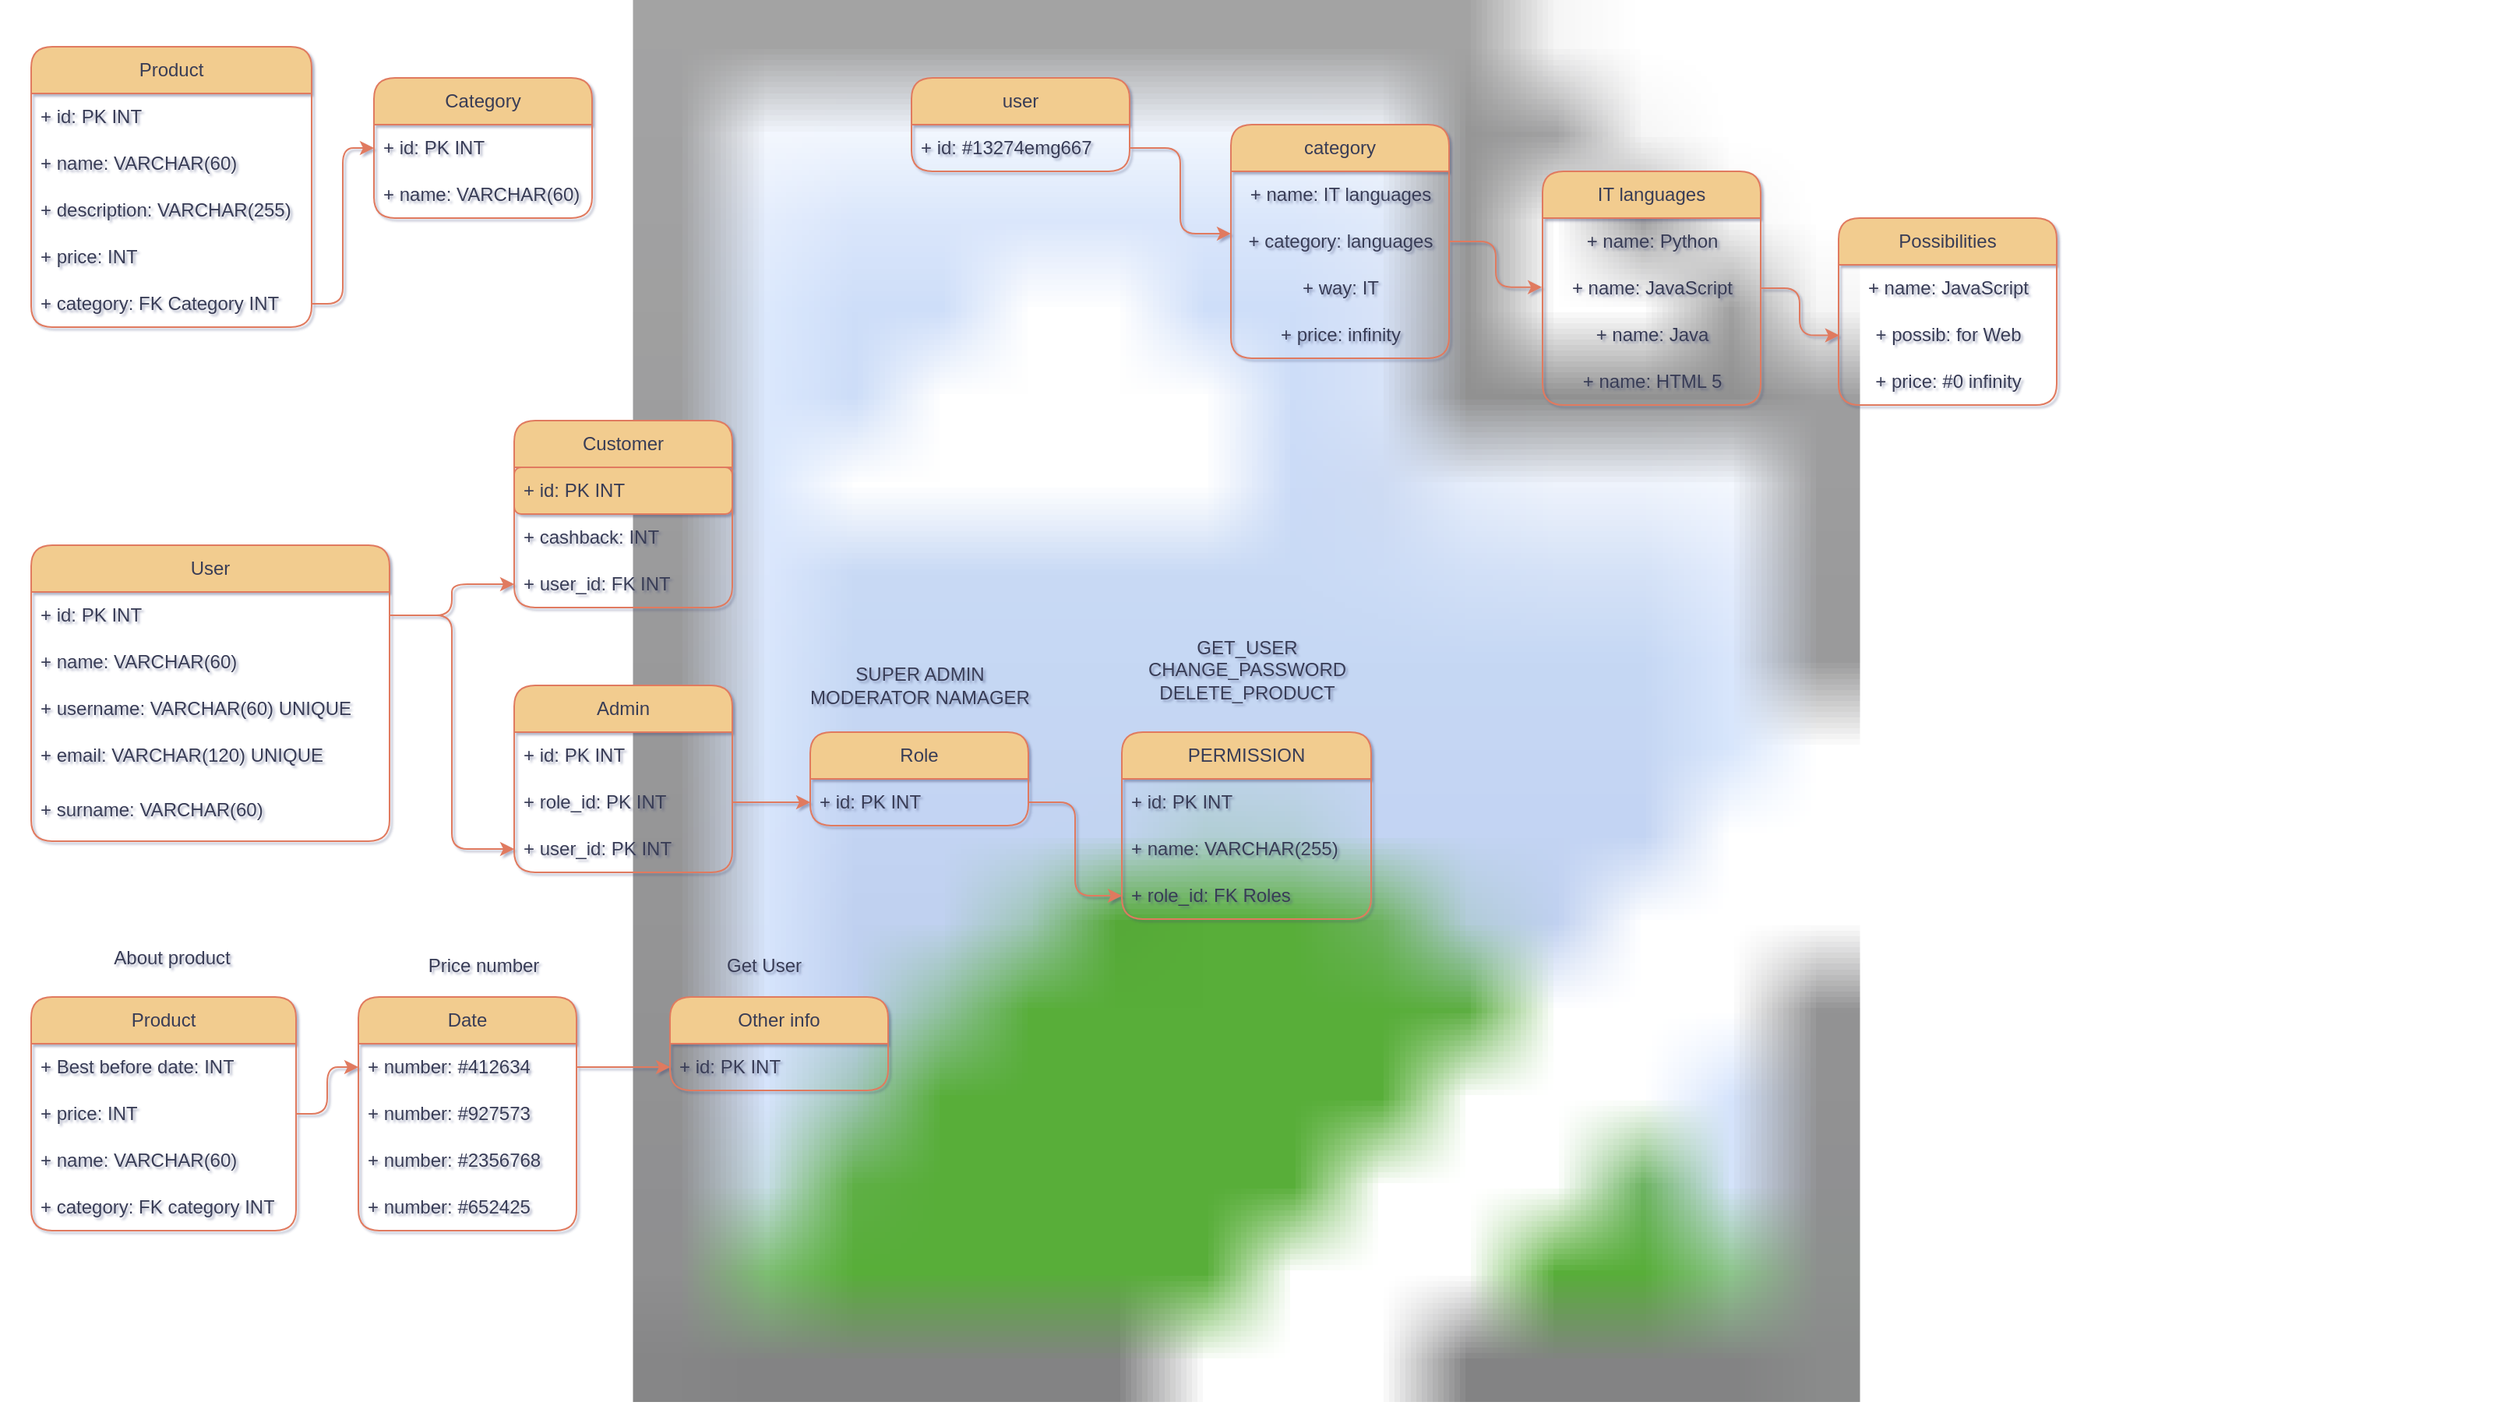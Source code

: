 <mxfile version="20.8.13" type="device"><diagram name="Страница 1" id="gWv4iDBMPSj7464JIxoi"><mxGraphModel dx="1615" dy="740" grid="1" gridSize="10" guides="1" tooltips="1" connect="1" arrows="1" fold="1" page="1" pageScale="1" pageWidth="827" pageHeight="1169" background="none" backgroundImage="{&quot;src&quot;:&quot;https://marketplace.canva.com/EAD2962NKnQ/2/0/1600w/canva-rainbow-gradient-pink-and-purple-zoom-virtual-background-_Tcjok-d9b4.jpg&quot;,&quot;width&quot;:&quot;1600&quot;,&quot;height&quot;:&quot;900&quot;,&quot;x&quot;:0,&quot;y&quot;:0}" math="0" shadow="1"><root><mxCell id="0"/><mxCell id="1" parent="0"/><mxCell id="YMmQHnKUVhhDQnyRPiBG-2" value="Product" style="swimlane;fontStyle=0;childLayout=stackLayout;horizontal=1;startSize=30;horizontalStack=0;resizeParent=1;resizeParentMax=0;resizeLast=0;collapsible=1;marginBottom=0;whiteSpace=wrap;html=1;labelBackgroundColor=none;fillColor=#F2CC8F;strokeColor=#E07A5F;fontColor=#393C56;rounded=1;" vertex="1" parent="1"><mxGeometry x="20" y="30" width="180" height="180" as="geometry"/></mxCell><mxCell id="YMmQHnKUVhhDQnyRPiBG-3" value="+ id: PK INT" style="text;strokeColor=none;fillColor=none;align=left;verticalAlign=middle;spacingLeft=4;spacingRight=4;overflow=hidden;points=[[0,0.5],[1,0.5]];portConstraint=eastwest;rotatable=0;whiteSpace=wrap;html=1;labelBackgroundColor=none;fontColor=#393C56;rounded=1;" vertex="1" parent="YMmQHnKUVhhDQnyRPiBG-2"><mxGeometry y="30" width="180" height="30" as="geometry"/></mxCell><mxCell id="YMmQHnKUVhhDQnyRPiBG-4" value="+ name: VARCHAR(60)" style="text;strokeColor=none;fillColor=none;align=left;verticalAlign=middle;spacingLeft=4;spacingRight=4;overflow=hidden;points=[[0,0.5],[1,0.5]];portConstraint=eastwest;rotatable=0;whiteSpace=wrap;html=1;labelBackgroundColor=none;fontColor=#393C56;rounded=1;" vertex="1" parent="YMmQHnKUVhhDQnyRPiBG-2"><mxGeometry y="60" width="180" height="30" as="geometry"/></mxCell><mxCell id="YMmQHnKUVhhDQnyRPiBG-6" value="+ description: VARCHAR(255)" style="text;strokeColor=none;fillColor=none;align=left;verticalAlign=middle;spacingLeft=4;spacingRight=4;overflow=hidden;points=[[0,0.5],[1,0.5]];portConstraint=eastwest;rotatable=0;whiteSpace=wrap;html=1;labelBackgroundColor=none;fontColor=#393C56;rounded=1;" vertex="1" parent="YMmQHnKUVhhDQnyRPiBG-2"><mxGeometry y="90" width="180" height="30" as="geometry"/></mxCell><mxCell id="YMmQHnKUVhhDQnyRPiBG-5" value="+ price: INT" style="text;strokeColor=none;fillColor=none;align=left;verticalAlign=middle;spacingLeft=4;spacingRight=4;overflow=hidden;points=[[0,0.5],[1,0.5]];portConstraint=eastwest;rotatable=0;whiteSpace=wrap;html=1;labelBackgroundColor=none;fontColor=#393C56;rounded=1;" vertex="1" parent="YMmQHnKUVhhDQnyRPiBG-2"><mxGeometry y="120" width="180" height="30" as="geometry"/></mxCell><mxCell id="YMmQHnKUVhhDQnyRPiBG-7" value="+ category: FK Category INT" style="text;strokeColor=none;fillColor=none;align=left;verticalAlign=middle;spacingLeft=4;spacingRight=4;overflow=hidden;points=[[0,0.5],[1,0.5]];portConstraint=eastwest;rotatable=0;whiteSpace=wrap;html=1;labelBackgroundColor=none;fontColor=#393C56;rounded=1;" vertex="1" parent="YMmQHnKUVhhDQnyRPiBG-2"><mxGeometry y="150" width="180" height="30" as="geometry"/></mxCell><mxCell id="YMmQHnKUVhhDQnyRPiBG-10" style="edgeStyle=orthogonalEdgeStyle;rounded=1;orthogonalLoop=1;jettySize=auto;html=1;exitX=1;exitY=0.5;exitDx=0;exitDy=0;entryX=0;entryY=0.5;entryDx=0;entryDy=0;labelBackgroundColor=none;strokeColor=#E07A5F;fontColor=default;" edge="1" parent="1" source="YMmQHnKUVhhDQnyRPiBG-7" target="YMmQHnKUVhhDQnyRPiBG-12"><mxGeometry relative="1" as="geometry"><mxPoint x="310" y="110" as="targetPoint"/></mxGeometry></mxCell><mxCell id="YMmQHnKUVhhDQnyRPiBG-11" value="Category" style="swimlane;fontStyle=0;childLayout=stackLayout;horizontal=1;startSize=30;horizontalStack=0;resizeParent=1;resizeParentMax=0;resizeLast=0;collapsible=1;marginBottom=0;whiteSpace=wrap;html=1;labelBackgroundColor=none;fillColor=#F2CC8F;strokeColor=#E07A5F;fontColor=#393C56;rounded=1;" vertex="1" parent="1"><mxGeometry x="240" y="50" width="140" height="90" as="geometry"/></mxCell><mxCell id="YMmQHnKUVhhDQnyRPiBG-12" value="+ id: PK INT" style="text;strokeColor=none;fillColor=none;align=left;verticalAlign=middle;spacingLeft=4;spacingRight=4;overflow=hidden;points=[[0,0.5],[1,0.5]];portConstraint=eastwest;rotatable=0;whiteSpace=wrap;html=1;labelBackgroundColor=none;fontColor=#393C56;rounded=1;" vertex="1" parent="YMmQHnKUVhhDQnyRPiBG-11"><mxGeometry y="30" width="140" height="30" as="geometry"/></mxCell><mxCell id="YMmQHnKUVhhDQnyRPiBG-13" value="+ name: VARCHAR(60)" style="text;strokeColor=none;fillColor=none;align=left;verticalAlign=middle;spacingLeft=4;spacingRight=4;overflow=hidden;points=[[0,0.5],[1,0.5]];portConstraint=eastwest;rotatable=0;whiteSpace=wrap;html=1;labelBackgroundColor=none;fontColor=#393C56;rounded=1;" vertex="1" parent="YMmQHnKUVhhDQnyRPiBG-11"><mxGeometry y="60" width="140" height="30" as="geometry"/></mxCell><mxCell id="YMmQHnKUVhhDQnyRPiBG-15" value="User" style="swimlane;fontStyle=0;childLayout=stackLayout;horizontal=1;startSize=30;horizontalStack=0;resizeParent=1;resizeParentMax=0;resizeLast=0;collapsible=1;marginBottom=0;whiteSpace=wrap;html=1;labelBackgroundColor=none;fillColor=#F2CC8F;strokeColor=#E07A5F;fontColor=#393C56;rounded=1;" vertex="1" parent="1"><mxGeometry x="20" y="350" width="230" height="190" as="geometry"/></mxCell><mxCell id="YMmQHnKUVhhDQnyRPiBG-16" value="+ id: PK INT" style="text;strokeColor=none;fillColor=none;align=left;verticalAlign=middle;spacingLeft=4;spacingRight=4;overflow=hidden;points=[[0,0.5],[1,0.5]];portConstraint=eastwest;rotatable=0;whiteSpace=wrap;html=1;labelBackgroundColor=none;fontColor=#393C56;rounded=1;" vertex="1" parent="YMmQHnKUVhhDQnyRPiBG-15"><mxGeometry y="30" width="230" height="30" as="geometry"/></mxCell><mxCell id="YMmQHnKUVhhDQnyRPiBG-17" value="+ name: VARCHAR(60)" style="text;strokeColor=none;fillColor=none;align=left;verticalAlign=middle;spacingLeft=4;spacingRight=4;overflow=hidden;points=[[0,0.5],[1,0.5]];portConstraint=eastwest;rotatable=0;whiteSpace=wrap;html=1;labelBackgroundColor=none;fontColor=#393C56;rounded=1;" vertex="1" parent="YMmQHnKUVhhDQnyRPiBG-15"><mxGeometry y="60" width="230" height="30" as="geometry"/></mxCell><mxCell id="YMmQHnKUVhhDQnyRPiBG-19" value="+ username: VARCHAR(60) UNIQUE" style="text;strokeColor=none;fillColor=none;align=left;verticalAlign=middle;spacingLeft=4;spacingRight=4;overflow=hidden;points=[[0,0.5],[1,0.5]];portConstraint=eastwest;rotatable=0;whiteSpace=wrap;html=1;labelBackgroundColor=none;fontColor=#393C56;rounded=1;" vertex="1" parent="YMmQHnKUVhhDQnyRPiBG-15"><mxGeometry y="90" width="230" height="30" as="geometry"/></mxCell><mxCell id="YMmQHnKUVhhDQnyRPiBG-20" value="+ email: VARCHAR(120) UNIQUE" style="text;strokeColor=none;fillColor=none;align=left;verticalAlign=middle;spacingLeft=4;spacingRight=4;overflow=hidden;points=[[0,0.5],[1,0.5]];portConstraint=eastwest;rotatable=0;whiteSpace=wrap;html=1;labelBackgroundColor=none;fontColor=#393C56;rounded=1;" vertex="1" parent="YMmQHnKUVhhDQnyRPiBG-15"><mxGeometry y="120" width="230" height="30" as="geometry"/></mxCell><mxCell id="YMmQHnKUVhhDQnyRPiBG-18" value="+ surname: VARCHAR(60)" style="text;strokeColor=none;fillColor=none;align=left;verticalAlign=middle;spacingLeft=4;spacingRight=4;overflow=hidden;points=[[0,0.5],[1,0.5]];portConstraint=eastwest;rotatable=0;whiteSpace=wrap;html=1;labelBackgroundColor=none;fontColor=#393C56;rounded=1;" vertex="1" parent="YMmQHnKUVhhDQnyRPiBG-15"><mxGeometry y="150" width="230" height="40" as="geometry"/></mxCell><mxCell id="YMmQHnKUVhhDQnyRPiBG-21" value="Customer" style="swimlane;fontStyle=0;childLayout=stackLayout;horizontal=1;startSize=30;horizontalStack=0;resizeParent=1;resizeParentMax=0;resizeLast=0;collapsible=1;marginBottom=0;whiteSpace=wrap;html=1;labelBackgroundColor=none;fillColor=#F2CC8F;strokeColor=#E07A5F;fontColor=#393C56;rounded=1;" vertex="1" parent="1"><mxGeometry x="330" y="270" width="140" height="120" as="geometry"/></mxCell><mxCell id="YMmQHnKUVhhDQnyRPiBG-22" value="+ id: PK INT" style="text;strokeColor=#E07A5F;fillColor=#F2CC8F;align=left;verticalAlign=middle;spacingLeft=4;spacingRight=4;overflow=hidden;points=[[0,0.5],[1,0.5]];portConstraint=eastwest;rotatable=0;whiteSpace=wrap;html=1;labelBackgroundColor=none;fontColor=#393C56;rounded=1;" vertex="1" parent="YMmQHnKUVhhDQnyRPiBG-21"><mxGeometry y="30" width="140" height="30" as="geometry"/></mxCell><mxCell id="YMmQHnKUVhhDQnyRPiBG-23" value="+ cashback: INT&amp;nbsp;" style="text;strokeColor=none;fillColor=none;align=left;verticalAlign=middle;spacingLeft=4;spacingRight=4;overflow=hidden;points=[[0,0.5],[1,0.5]];portConstraint=eastwest;rotatable=0;whiteSpace=wrap;html=1;labelBackgroundColor=none;fontColor=#393C56;rounded=1;" vertex="1" parent="YMmQHnKUVhhDQnyRPiBG-21"><mxGeometry y="60" width="140" height="30" as="geometry"/></mxCell><mxCell id="YMmQHnKUVhhDQnyRPiBG-24" value="+ user_id: FK INT" style="text;strokeColor=none;fillColor=none;align=left;verticalAlign=middle;spacingLeft=4;spacingRight=4;overflow=hidden;points=[[0,0.5],[1,0.5]];portConstraint=eastwest;rotatable=0;whiteSpace=wrap;html=1;labelBackgroundColor=none;fontColor=#393C56;rounded=1;" vertex="1" parent="YMmQHnKUVhhDQnyRPiBG-21"><mxGeometry y="90" width="140" height="30" as="geometry"/></mxCell><mxCell id="YMmQHnKUVhhDQnyRPiBG-26" style="edgeStyle=orthogonalEdgeStyle;rounded=1;orthogonalLoop=1;jettySize=auto;html=1;exitX=1;exitY=0.5;exitDx=0;exitDy=0;entryX=0;entryY=0.5;entryDx=0;entryDy=0;labelBackgroundColor=none;strokeColor=#E07A5F;fontColor=default;" edge="1" parent="1" source="YMmQHnKUVhhDQnyRPiBG-16" target="YMmQHnKUVhhDQnyRPiBG-24"><mxGeometry relative="1" as="geometry"/></mxCell><mxCell id="YMmQHnKUVhhDQnyRPiBG-27" value="Admin" style="swimlane;fontStyle=0;childLayout=stackLayout;horizontal=1;startSize=30;horizontalStack=0;resizeParent=1;resizeParentMax=0;resizeLast=0;collapsible=1;marginBottom=0;whiteSpace=wrap;html=1;labelBackgroundColor=none;fillColor=#F2CC8F;strokeColor=#E07A5F;fontColor=#393C56;rounded=1;" vertex="1" parent="1"><mxGeometry x="330" y="440" width="140" height="120" as="geometry"/></mxCell><mxCell id="YMmQHnKUVhhDQnyRPiBG-28" value="+ id: PK INT" style="text;strokeColor=none;fillColor=none;align=left;verticalAlign=middle;spacingLeft=4;spacingRight=4;overflow=hidden;points=[[0,0.5],[1,0.5]];portConstraint=eastwest;rotatable=0;whiteSpace=wrap;html=1;labelBackgroundColor=none;fontColor=#393C56;rounded=1;" vertex="1" parent="YMmQHnKUVhhDQnyRPiBG-27"><mxGeometry y="30" width="140" height="30" as="geometry"/></mxCell><mxCell id="YMmQHnKUVhhDQnyRPiBG-30" value="+ role_id: PK INT" style="text;strokeColor=none;fillColor=none;align=left;verticalAlign=middle;spacingLeft=4;spacingRight=4;overflow=hidden;points=[[0,0.5],[1,0.5]];portConstraint=eastwest;rotatable=0;whiteSpace=wrap;html=1;labelBackgroundColor=none;fontColor=#393C56;rounded=1;" vertex="1" parent="YMmQHnKUVhhDQnyRPiBG-27"><mxGeometry y="60" width="140" height="30" as="geometry"/></mxCell><mxCell id="YMmQHnKUVhhDQnyRPiBG-29" value="+ user_id: PK INT" style="text;strokeColor=none;fillColor=none;align=left;verticalAlign=middle;spacingLeft=4;spacingRight=4;overflow=hidden;points=[[0,0.5],[1,0.5]];portConstraint=eastwest;rotatable=0;whiteSpace=wrap;html=1;labelBackgroundColor=none;fontColor=#393C56;rounded=1;" vertex="1" parent="YMmQHnKUVhhDQnyRPiBG-27"><mxGeometry y="90" width="140" height="30" as="geometry"/></mxCell><mxCell id="YMmQHnKUVhhDQnyRPiBG-32" style="edgeStyle=orthogonalEdgeStyle;rounded=1;orthogonalLoop=1;jettySize=auto;html=1;entryX=0;entryY=0.5;entryDx=0;entryDy=0;labelBackgroundColor=none;strokeColor=#E07A5F;fontColor=default;" edge="1" parent="1" source="YMmQHnKUVhhDQnyRPiBG-16" target="YMmQHnKUVhhDQnyRPiBG-29"><mxGeometry relative="1" as="geometry"/></mxCell><mxCell id="YMmQHnKUVhhDQnyRPiBG-33" value="Role" style="swimlane;fontStyle=0;childLayout=stackLayout;horizontal=1;startSize=30;horizontalStack=0;resizeParent=1;resizeParentMax=0;resizeLast=0;collapsible=1;marginBottom=0;whiteSpace=wrap;html=1;labelBackgroundColor=none;fillColor=#F2CC8F;strokeColor=#E07A5F;fontColor=#393C56;rounded=1;" vertex="1" parent="1"><mxGeometry x="520" y="470" width="140" height="60" as="geometry"/></mxCell><mxCell id="YMmQHnKUVhhDQnyRPiBG-34" value="+ id: PK INT" style="text;strokeColor=none;fillColor=none;align=left;verticalAlign=middle;spacingLeft=4;spacingRight=4;overflow=hidden;points=[[0,0.5],[1,0.5]];portConstraint=eastwest;rotatable=0;whiteSpace=wrap;html=1;labelBackgroundColor=none;fontColor=#393C56;rounded=1;" vertex="1" parent="YMmQHnKUVhhDQnyRPiBG-33"><mxGeometry y="30" width="140" height="30" as="geometry"/></mxCell><mxCell id="YMmQHnKUVhhDQnyRPiBG-37" style="edgeStyle=orthogonalEdgeStyle;rounded=1;orthogonalLoop=1;jettySize=auto;html=1;exitX=1;exitY=0.5;exitDx=0;exitDy=0;entryX=0;entryY=0.5;entryDx=0;entryDy=0;labelBackgroundColor=none;strokeColor=#E07A5F;fontColor=default;" edge="1" parent="1" source="YMmQHnKUVhhDQnyRPiBG-30" target="YMmQHnKUVhhDQnyRPiBG-34"><mxGeometry relative="1" as="geometry"/></mxCell><mxCell id="YMmQHnKUVhhDQnyRPiBG-38" value="PERMISSION" style="swimlane;fontStyle=0;childLayout=stackLayout;horizontal=1;startSize=30;horizontalStack=0;resizeParent=1;resizeParentMax=0;resizeLast=0;collapsible=1;marginBottom=0;whiteSpace=wrap;html=1;labelBackgroundColor=none;fillColor=#F2CC8F;strokeColor=#E07A5F;fontColor=#393C56;rounded=1;" vertex="1" parent="1"><mxGeometry x="720" y="470" width="160" height="120" as="geometry"/></mxCell><mxCell id="YMmQHnKUVhhDQnyRPiBG-39" value="+ id: PK INT" style="text;strokeColor=none;fillColor=none;align=left;verticalAlign=middle;spacingLeft=4;spacingRight=4;overflow=hidden;points=[[0,0.5],[1,0.5]];portConstraint=eastwest;rotatable=0;whiteSpace=wrap;html=1;labelBackgroundColor=none;fontColor=#393C56;rounded=1;" vertex="1" parent="YMmQHnKUVhhDQnyRPiBG-38"><mxGeometry y="30" width="160" height="30" as="geometry"/></mxCell><mxCell id="YMmQHnKUVhhDQnyRPiBG-40" value="+ name: VARCHAR(255)" style="text;strokeColor=none;fillColor=none;align=left;verticalAlign=middle;spacingLeft=4;spacingRight=4;overflow=hidden;points=[[0,0.5],[1,0.5]];portConstraint=eastwest;rotatable=0;whiteSpace=wrap;html=1;labelBackgroundColor=none;fontColor=#393C56;rounded=1;" vertex="1" parent="YMmQHnKUVhhDQnyRPiBG-38"><mxGeometry y="60" width="160" height="30" as="geometry"/></mxCell><mxCell id="YMmQHnKUVhhDQnyRPiBG-41" value="+ role_id: FK Roles" style="text;strokeColor=none;fillColor=none;align=left;verticalAlign=middle;spacingLeft=4;spacingRight=4;overflow=hidden;points=[[0,0.5],[1,0.5]];portConstraint=eastwest;rotatable=0;whiteSpace=wrap;html=1;labelBackgroundColor=none;fontColor=#393C56;rounded=1;" vertex="1" parent="YMmQHnKUVhhDQnyRPiBG-38"><mxGeometry y="90" width="160" height="30" as="geometry"/></mxCell><mxCell id="YMmQHnKUVhhDQnyRPiBG-42" style="edgeStyle=orthogonalEdgeStyle;rounded=1;orthogonalLoop=1;jettySize=auto;html=1;exitX=1;exitY=0.5;exitDx=0;exitDy=0;entryX=0;entryY=0.5;entryDx=0;entryDy=0;labelBackgroundColor=none;strokeColor=#E07A5F;fontColor=default;" edge="1" parent="1" source="YMmQHnKUVhhDQnyRPiBG-34" target="YMmQHnKUVhhDQnyRPiBG-41"><mxGeometry relative="1" as="geometry"/></mxCell><mxCell id="YMmQHnKUVhhDQnyRPiBG-43" value="SUPER ADMIN &lt;br&gt;MODERATOR NAMAGER" style="text;html=1;align=center;verticalAlign=middle;resizable=0;points=[];autosize=1;strokeColor=none;fillColor=none;labelBackgroundColor=none;fontColor=#393C56;rounded=1;" vertex="1" parent="1"><mxGeometry x="510" y="420" width="160" height="40" as="geometry"/></mxCell><mxCell id="YMmQHnKUVhhDQnyRPiBG-47" value="GET_USER&lt;br&gt;CHANGE_PASSWORD&lt;br&gt;DELETE_PRODUCT" style="text;html=1;align=center;verticalAlign=middle;resizable=0;points=[];autosize=1;strokeColor=none;fillColor=none;labelBackgroundColor=none;fontColor=#393C56;rounded=1;" vertex="1" parent="1"><mxGeometry x="725" y="400" width="150" height="60" as="geometry"/></mxCell><mxCell id="YMmQHnKUVhhDQnyRPiBG-48" value="Product" style="swimlane;fontStyle=0;childLayout=stackLayout;horizontal=1;startSize=30;horizontalStack=0;resizeParent=1;resizeParentMax=0;resizeLast=0;collapsible=1;marginBottom=0;whiteSpace=wrap;html=1;fillColor=#F2CC8F;strokeColor=#E07A5F;glass=0;labelBackgroundColor=none;fontColor=#393C56;rounded=1;" vertex="1" parent="1"><mxGeometry x="20" y="640" width="170" height="150" as="geometry"/></mxCell><mxCell id="YMmQHnKUVhhDQnyRPiBG-49" value="+&amp;nbsp;Best before date: INT" style="text;strokeColor=none;fillColor=none;align=left;verticalAlign=middle;spacingLeft=4;spacingRight=4;overflow=hidden;points=[[0,0.5],[1,0.5]];portConstraint=eastwest;rotatable=0;whiteSpace=wrap;html=1;labelBackgroundColor=none;fontColor=#393C56;rounded=1;" vertex="1" parent="YMmQHnKUVhhDQnyRPiBG-48"><mxGeometry y="30" width="170" height="30" as="geometry"/></mxCell><mxCell id="YMmQHnKUVhhDQnyRPiBG-50" value="+ price: INT" style="text;strokeColor=none;fillColor=none;align=left;verticalAlign=middle;spacingLeft=4;spacingRight=4;overflow=hidden;points=[[0,0.5],[1,0.5]];portConstraint=eastwest;rotatable=0;whiteSpace=wrap;html=1;labelBackgroundColor=none;fontColor=#393C56;rounded=1;" vertex="1" parent="YMmQHnKUVhhDQnyRPiBG-48"><mxGeometry y="60" width="170" height="30" as="geometry"/></mxCell><mxCell id="YMmQHnKUVhhDQnyRPiBG-51" value="+ name: VARCHAR(60)" style="text;strokeColor=none;fillColor=none;align=left;verticalAlign=middle;spacingLeft=4;spacingRight=4;overflow=hidden;points=[[0,0.5],[1,0.5]];portConstraint=eastwest;rotatable=0;whiteSpace=wrap;html=1;labelBackgroundColor=none;fontColor=#393C56;rounded=1;" vertex="1" parent="YMmQHnKUVhhDQnyRPiBG-48"><mxGeometry y="90" width="170" height="30" as="geometry"/></mxCell><mxCell id="YMmQHnKUVhhDQnyRPiBG-52" value="+ category: FK category INT" style="text;strokeColor=none;fillColor=none;align=left;verticalAlign=middle;spacingLeft=4;spacingRight=4;overflow=hidden;points=[[0,0.5],[1,0.5]];portConstraint=eastwest;rotatable=0;whiteSpace=wrap;html=1;labelBackgroundColor=none;fontColor=#393C56;rounded=1;" vertex="1" parent="YMmQHnKUVhhDQnyRPiBG-48"><mxGeometry y="120" width="170" height="30" as="geometry"/></mxCell><mxCell id="YMmQHnKUVhhDQnyRPiBG-53" value="Date" style="swimlane;fontStyle=0;childLayout=stackLayout;horizontal=1;startSize=30;horizontalStack=0;resizeParent=1;resizeParentMax=0;resizeLast=0;collapsible=1;marginBottom=0;whiteSpace=wrap;html=1;rounded=1;strokeColor=#E07A5F;fontColor=#393C56;fillColor=#F2CC8F;" vertex="1" parent="1"><mxGeometry x="230" y="640" width="140" height="150" as="geometry"/></mxCell><mxCell id="YMmQHnKUVhhDQnyRPiBG-54" value="+ number: #412634" style="text;strokeColor=none;fillColor=none;align=left;verticalAlign=middle;spacingLeft=4;spacingRight=4;overflow=hidden;points=[[0,0.5],[1,0.5]];portConstraint=eastwest;rotatable=0;whiteSpace=wrap;html=1;fontColor=#393C56;" vertex="1" parent="YMmQHnKUVhhDQnyRPiBG-53"><mxGeometry y="30" width="140" height="30" as="geometry"/></mxCell><mxCell id="YMmQHnKUVhhDQnyRPiBG-84" value="+ number: #927573" style="text;strokeColor=none;fillColor=none;align=left;verticalAlign=middle;spacingLeft=4;spacingRight=4;overflow=hidden;points=[[0,0.5],[1,0.5]];portConstraint=eastwest;rotatable=0;whiteSpace=wrap;html=1;fontColor=#393C56;" vertex="1" parent="YMmQHnKUVhhDQnyRPiBG-53"><mxGeometry y="60" width="140" height="30" as="geometry"/></mxCell><mxCell id="YMmQHnKUVhhDQnyRPiBG-86" value="+ number: #2356768" style="text;strokeColor=none;fillColor=none;align=left;verticalAlign=middle;spacingLeft=4;spacingRight=4;overflow=hidden;points=[[0,0.5],[1,0.5]];portConstraint=eastwest;rotatable=0;whiteSpace=wrap;html=1;fontColor=#393C56;" vertex="1" parent="YMmQHnKUVhhDQnyRPiBG-53"><mxGeometry y="90" width="140" height="30" as="geometry"/></mxCell><mxCell id="YMmQHnKUVhhDQnyRPiBG-85" value="+ number: #652425" style="text;strokeColor=none;fillColor=none;align=left;verticalAlign=middle;spacingLeft=4;spacingRight=4;overflow=hidden;points=[[0,0.5],[1,0.5]];portConstraint=eastwest;rotatable=0;whiteSpace=wrap;html=1;fontColor=#393C56;" vertex="1" parent="YMmQHnKUVhhDQnyRPiBG-53"><mxGeometry y="120" width="140" height="30" as="geometry"/></mxCell><mxCell id="YMmQHnKUVhhDQnyRPiBG-57" style="edgeStyle=orthogonalEdgeStyle;rounded=1;orthogonalLoop=1;jettySize=auto;html=1;exitX=1;exitY=0.5;exitDx=0;exitDy=0;entryX=0;entryY=0.5;entryDx=0;entryDy=0;strokeColor=#E07A5F;fontColor=#393C56;fillColor=#F2CC8F;" edge="1" parent="1" source="YMmQHnKUVhhDQnyRPiBG-50" target="YMmQHnKUVhhDQnyRPiBG-54"><mxGeometry relative="1" as="geometry"/></mxCell><mxCell id="YMmQHnKUVhhDQnyRPiBG-58" value="Other info" style="swimlane;fontStyle=0;childLayout=stackLayout;horizontal=1;startSize=30;horizontalStack=0;resizeParent=1;resizeParentMax=0;resizeLast=0;collapsible=1;marginBottom=0;whiteSpace=wrap;html=1;rounded=1;strokeColor=#E07A5F;fontColor=#393C56;fillColor=#F2CC8F;" vertex="1" parent="1"><mxGeometry x="430" y="640" width="140" height="60" as="geometry"/></mxCell><mxCell id="YMmQHnKUVhhDQnyRPiBG-59" value="+ id: PK INT" style="text;strokeColor=none;fillColor=none;align=left;verticalAlign=middle;spacingLeft=4;spacingRight=4;overflow=hidden;points=[[0,0.5],[1,0.5]];portConstraint=eastwest;rotatable=0;whiteSpace=wrap;html=1;fontColor=#393C56;" vertex="1" parent="YMmQHnKUVhhDQnyRPiBG-58"><mxGeometry y="30" width="140" height="30" as="geometry"/></mxCell><mxCell id="YMmQHnKUVhhDQnyRPiBG-62" style="edgeStyle=orthogonalEdgeStyle;rounded=1;orthogonalLoop=1;jettySize=auto;html=1;entryX=0;entryY=0.5;entryDx=0;entryDy=0;strokeColor=#E07A5F;fontColor=#393C56;fillColor=#F2CC8F;" edge="1" parent="1" source="YMmQHnKUVhhDQnyRPiBG-54" target="YMmQHnKUVhhDQnyRPiBG-59"><mxGeometry relative="1" as="geometry"/></mxCell><mxCell id="YMmQHnKUVhhDQnyRPiBG-63" value="About product" style="text;html=1;align=center;verticalAlign=middle;resizable=0;points=[];autosize=1;strokeColor=none;fillColor=none;fontColor=#393C56;" vertex="1" parent="1"><mxGeometry x="60" y="600" width="100" height="30" as="geometry"/></mxCell><mxCell id="YMmQHnKUVhhDQnyRPiBG-64" value="Price number" style="text;html=1;align=center;verticalAlign=middle;resizable=0;points=[];autosize=1;strokeColor=none;fillColor=none;fontColor=#393C56;" vertex="1" parent="1"><mxGeometry x="265" y="605" width="90" height="30" as="geometry"/></mxCell><mxCell id="YMmQHnKUVhhDQnyRPiBG-66" value="Get User" style="text;html=1;align=center;verticalAlign=middle;resizable=0;points=[];autosize=1;strokeColor=none;fillColor=none;fontColor=#393C56;" vertex="1" parent="1"><mxGeometry x="455" y="605" width="70" height="30" as="geometry"/></mxCell><mxCell id="YMmQHnKUVhhDQnyRPiBG-67" value="user" style="swimlane;fontStyle=0;childLayout=stackLayout;horizontal=1;startSize=30;horizontalStack=0;resizeParent=1;resizeParentMax=0;resizeLast=0;collapsible=1;marginBottom=0;whiteSpace=wrap;html=1;rounded=1;strokeColor=#E07A5F;fontColor=#393C56;fillColor=#F2CC8F;" vertex="1" parent="1"><mxGeometry x="585" y="50" width="140" height="60" as="geometry"/></mxCell><mxCell id="YMmQHnKUVhhDQnyRPiBG-78" style="edgeStyle=orthogonalEdgeStyle;rounded=1;orthogonalLoop=1;jettySize=auto;html=1;entryX=0;entryY=0.333;entryDx=0;entryDy=0;entryPerimeter=0;strokeColor=#E07A5F;fontColor=#393C56;fillColor=#F2CC8F;" edge="1" parent="1" source="YMmQHnKUVhhDQnyRPiBG-68" target="YMmQHnKUVhhDQnyRPiBG-77"><mxGeometry relative="1" as="geometry"/></mxCell><mxCell id="YMmQHnKUVhhDQnyRPiBG-68" value="+ id: #13274emg667" style="text;strokeColor=none;fillColor=none;align=left;verticalAlign=middle;spacingLeft=4;spacingRight=4;overflow=hidden;points=[[0,0.5],[1,0.5]];portConstraint=eastwest;rotatable=0;whiteSpace=wrap;html=1;fontColor=#393C56;" vertex="1" parent="1"><mxGeometry x="585" y="80" width="140" height="30" as="geometry"/></mxCell><mxCell id="YMmQHnKUVhhDQnyRPiBG-69" value="category" style="swimlane;fontStyle=0;childLayout=stackLayout;horizontal=1;startSize=30;horizontalStack=0;resizeParent=1;resizeParentMax=0;resizeLast=0;collapsible=1;marginBottom=0;whiteSpace=wrap;html=1;rounded=1;strokeColor=#E07A5F;fontColor=#393C56;fillColor=#F2CC8F;" vertex="1" parent="1"><mxGeometry x="790" y="80" width="140" height="150" as="geometry"/></mxCell><mxCell id="YMmQHnKUVhhDQnyRPiBG-71" value="+ name: IT languages" style="text;html=1;align=center;verticalAlign=middle;resizable=0;points=[];autosize=1;strokeColor=none;fillColor=none;fontColor=#393C56;" vertex="1" parent="YMmQHnKUVhhDQnyRPiBG-69"><mxGeometry y="30" width="140" height="30" as="geometry"/></mxCell><mxCell id="YMmQHnKUVhhDQnyRPiBG-77" value="+ category: languages" style="text;html=1;align=center;verticalAlign=middle;resizable=0;points=[];autosize=1;strokeColor=none;fillColor=none;fontColor=#393C56;" vertex="1" parent="YMmQHnKUVhhDQnyRPiBG-69"><mxGeometry y="60" width="140" height="30" as="geometry"/></mxCell><mxCell id="YMmQHnKUVhhDQnyRPiBG-73" value="+ way: IT" style="text;html=1;align=center;verticalAlign=middle;resizable=0;points=[];autosize=1;strokeColor=none;fillColor=none;fontColor=#393C56;" vertex="1" parent="YMmQHnKUVhhDQnyRPiBG-69"><mxGeometry y="90" width="140" height="30" as="geometry"/></mxCell><mxCell id="YMmQHnKUVhhDQnyRPiBG-72" value="+ price: infinity" style="text;html=1;align=center;verticalAlign=middle;resizable=0;points=[];autosize=1;strokeColor=none;fillColor=none;fontColor=#393C56;" vertex="1" parent="YMmQHnKUVhhDQnyRPiBG-69"><mxGeometry y="120" width="140" height="30" as="geometry"/></mxCell><mxCell id="YMmQHnKUVhhDQnyRPiBG-79" value="IT languages" style="swimlane;fontStyle=0;childLayout=stackLayout;horizontal=1;startSize=30;horizontalStack=0;resizeParent=1;resizeParentMax=0;resizeLast=0;collapsible=1;marginBottom=0;whiteSpace=wrap;html=1;rounded=1;strokeColor=#E07A5F;fontColor=#393C56;fillColor=#F2CC8F;" vertex="1" parent="1"><mxGeometry x="990" y="110" width="140" height="150" as="geometry"/></mxCell><mxCell id="YMmQHnKUVhhDQnyRPiBG-80" value="+ name: Python" style="text;html=1;align=center;verticalAlign=middle;resizable=0;points=[];autosize=1;strokeColor=none;fillColor=none;fontColor=#393C56;" vertex="1" parent="YMmQHnKUVhhDQnyRPiBG-79"><mxGeometry y="30" width="140" height="30" as="geometry"/></mxCell><mxCell id="YMmQHnKUVhhDQnyRPiBG-81" value="+ name: JavaScript" style="text;html=1;align=center;verticalAlign=middle;resizable=0;points=[];autosize=1;strokeColor=none;fillColor=none;fontColor=#393C56;" vertex="1" parent="YMmQHnKUVhhDQnyRPiBG-79"><mxGeometry y="60" width="140" height="30" as="geometry"/></mxCell><mxCell id="YMmQHnKUVhhDQnyRPiBG-82" value="+ name: Java" style="text;html=1;align=center;verticalAlign=middle;resizable=0;points=[];autosize=1;strokeColor=none;fillColor=none;fontColor=#393C56;" vertex="1" parent="YMmQHnKUVhhDQnyRPiBG-79"><mxGeometry y="90" width="140" height="30" as="geometry"/></mxCell><mxCell id="YMmQHnKUVhhDQnyRPiBG-83" value="+ name: HTML 5" style="text;html=1;align=center;verticalAlign=middle;resizable=0;points=[];autosize=1;strokeColor=none;fillColor=none;fontColor=#393C56;" vertex="1" parent="YMmQHnKUVhhDQnyRPiBG-79"><mxGeometry y="120" width="140" height="30" as="geometry"/></mxCell><mxCell id="YMmQHnKUVhhDQnyRPiBG-87" style="edgeStyle=orthogonalEdgeStyle;rounded=1;orthogonalLoop=1;jettySize=auto;html=1;entryX=-0.003;entryY=0.478;entryDx=0;entryDy=0;entryPerimeter=0;strokeColor=#E07A5F;fontColor=#393C56;fillColor=#F2CC8F;" edge="1" parent="1" source="YMmQHnKUVhhDQnyRPiBG-77" target="YMmQHnKUVhhDQnyRPiBG-81"><mxGeometry relative="1" as="geometry"/></mxCell><mxCell id="YMmQHnKUVhhDQnyRPiBG-89" value="Possibilities" style="swimlane;fontStyle=0;childLayout=stackLayout;horizontal=1;startSize=30;horizontalStack=0;resizeParent=1;resizeParentMax=0;resizeLast=0;collapsible=1;marginBottom=0;whiteSpace=wrap;html=1;rounded=1;strokeColor=#E07A5F;fontColor=#393C56;fillColor=#F2CC8F;" vertex="1" parent="1"><mxGeometry x="1180" y="140" width="140" height="120" as="geometry"/></mxCell><mxCell id="YMmQHnKUVhhDQnyRPiBG-90" value="+ name: JavaScript" style="text;html=1;align=center;verticalAlign=middle;resizable=0;points=[];autosize=1;strokeColor=none;fillColor=none;fontColor=#393C56;" vertex="1" parent="YMmQHnKUVhhDQnyRPiBG-89"><mxGeometry y="30" width="140" height="30" as="geometry"/></mxCell><mxCell id="YMmQHnKUVhhDQnyRPiBG-91" value="+ possib: for Web" style="text;html=1;align=center;verticalAlign=middle;resizable=0;points=[];autosize=1;strokeColor=none;fillColor=none;fontColor=#393C56;" vertex="1" parent="YMmQHnKUVhhDQnyRPiBG-89"><mxGeometry y="60" width="140" height="30" as="geometry"/></mxCell><mxCell id="YMmQHnKUVhhDQnyRPiBG-92" value="+ price: #0 infinity" style="text;html=1;align=center;verticalAlign=middle;resizable=0;points=[];autosize=1;strokeColor=none;fillColor=none;fontColor=#393C56;" vertex="1" parent="YMmQHnKUVhhDQnyRPiBG-89"><mxGeometry y="90" width="140" height="30" as="geometry"/></mxCell><mxCell id="YMmQHnKUVhhDQnyRPiBG-94" style="edgeStyle=orthogonalEdgeStyle;rounded=1;orthogonalLoop=1;jettySize=auto;html=1;entryX=0.003;entryY=0.509;entryDx=0;entryDy=0;entryPerimeter=0;strokeColor=#E07A5F;fontColor=#393C56;fillColor=#F2CC8F;" edge="1" parent="1" source="YMmQHnKUVhhDQnyRPiBG-81" target="YMmQHnKUVhhDQnyRPiBG-91"><mxGeometry relative="1" as="geometry"/></mxCell></root></mxGraphModel></diagram></mxfile>